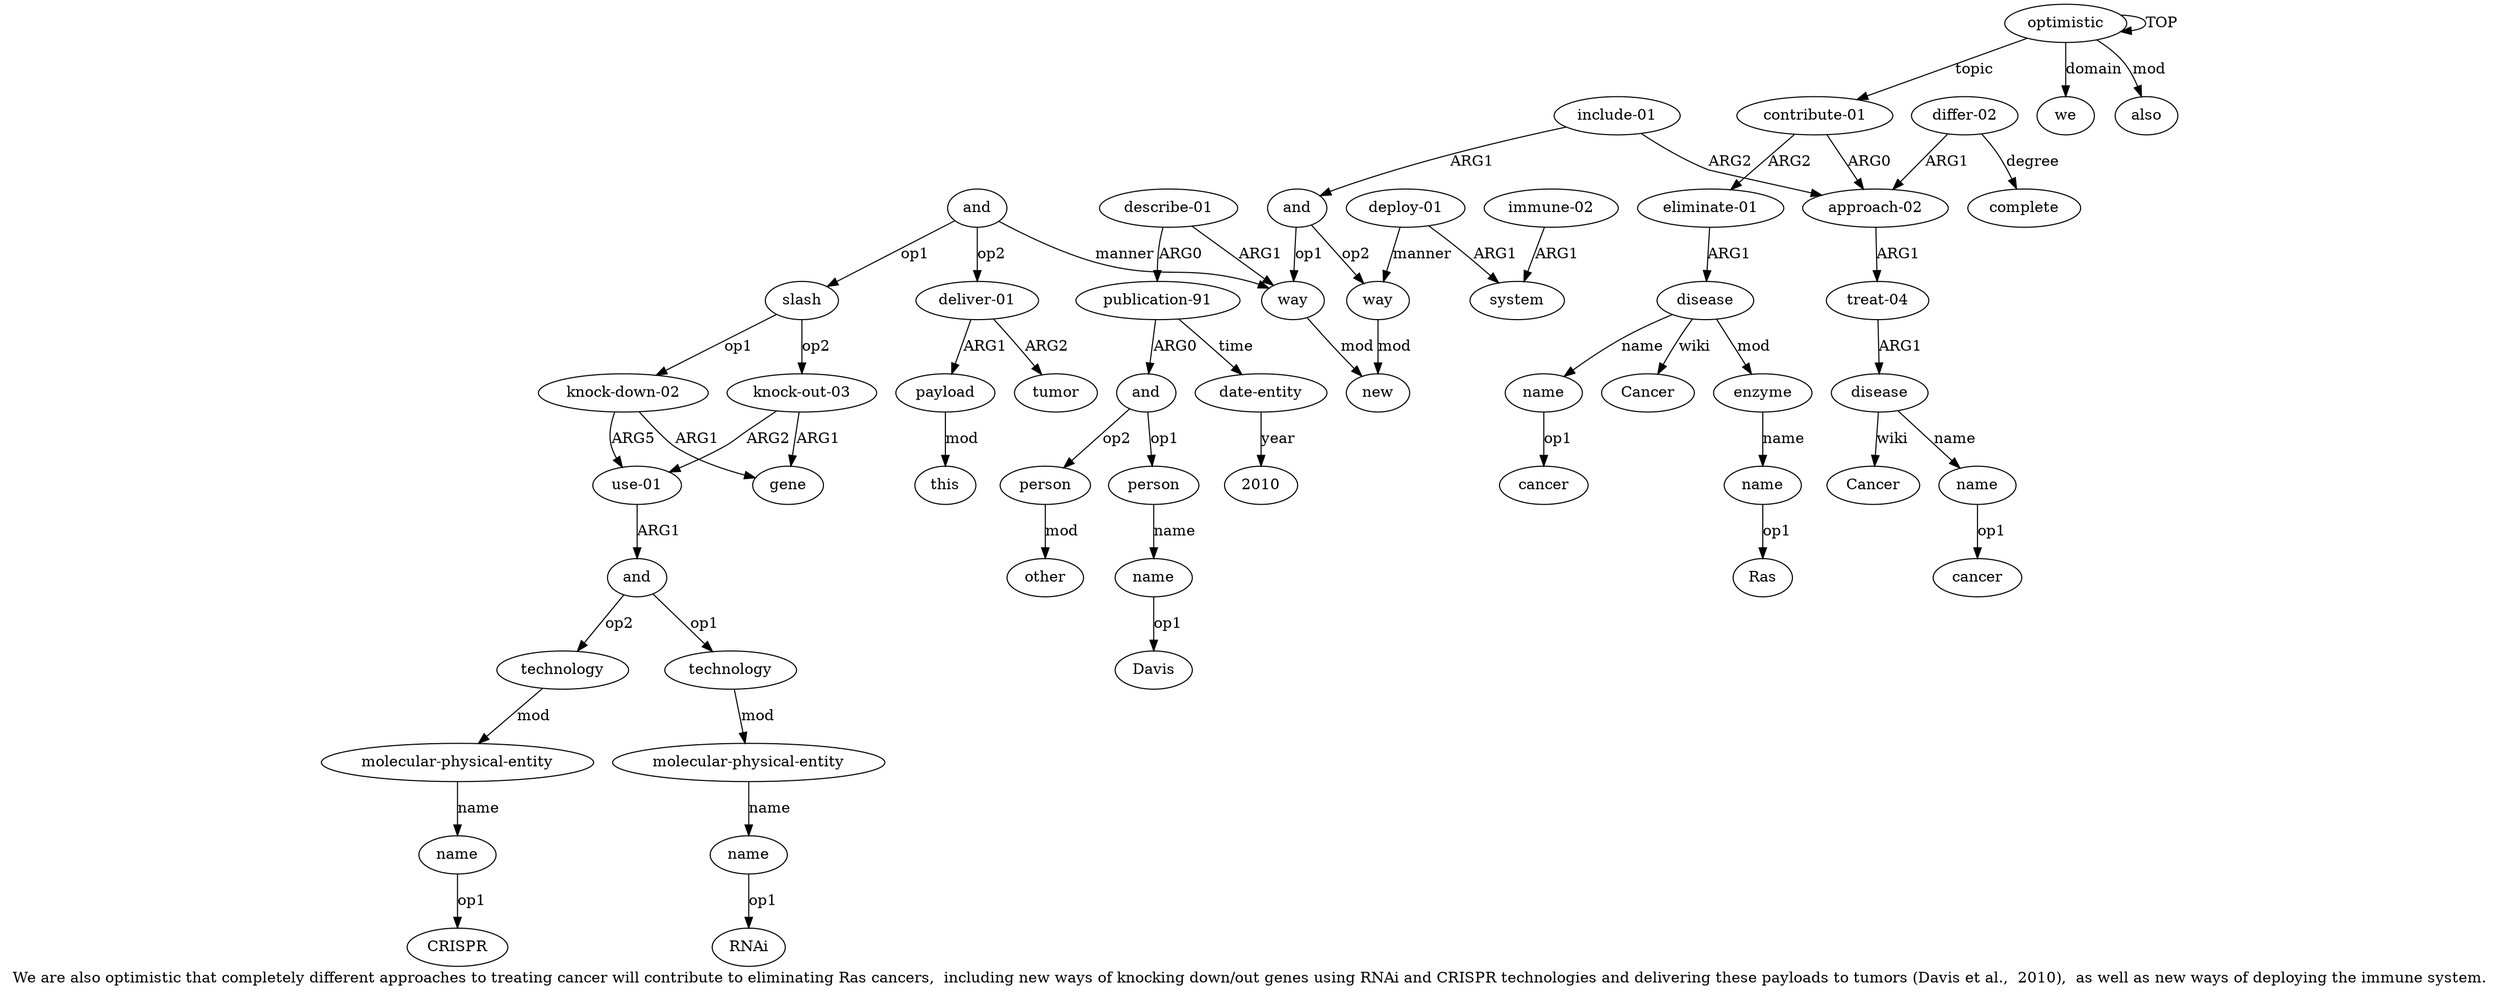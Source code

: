 digraph  {
	graph [label="We are also optimistic that completely different approaches to treating cancer will contribute to eliminating Ras cancers,  including \
new ways of knocking down/out genes using RNAi and CRISPR technologies and delivering these payloads to tumors (Davis et al.,  2010),  \
as well as new ways of deploying the immune system."];
	node [label="\N"];
	a20	 [color=black,
		gold_ind=20,
		gold_label=technology,
		label=technology,
		test_ind=20,
		test_label=technology];
	a21	 [color=black,
		gold_ind=21,
		gold_label="molecular-physical-entity",
		label="molecular-physical-entity",
		test_ind=21,
		test_label="molecular-physical-entity"];
	a20 -> a21 [key=0,
	color=black,
	gold_label=mod,
	label=mod,
	test_label=mod];
a22 [color=black,
	gold_ind=22,
	gold_label=name,
	label=name,
	test_ind=22,
	test_label=name];
a21 -> a22 [key=0,
color=black,
gold_label=name,
label=name,
test_label=name];
"a22 RNAi" [color=black,
gold_ind=-1,
gold_label=RNAi,
label=RNAi,
test_ind=-1,
test_label=RNAi];
a22 -> "a22 RNAi" [key=0,
color=black,
gold_label=op1,
label=op1,
test_label=op1];
a23 [color=black,
gold_ind=23,
gold_label=technology,
label=technology,
test_ind=23,
test_label=technology];
a24 [color=black,
gold_ind=24,
gold_label="molecular-physical-entity",
label="molecular-physical-entity",
test_ind=24,
test_label="molecular-physical-entity"];
a23 -> a24 [key=0,
color=black,
gold_label=mod,
label=mod,
test_label=mod];
a25 [color=black,
gold_ind=25,
gold_label=name,
label=name,
test_ind=25,
test_label=name];
a24 -> a25 [key=0,
color=black,
gold_label=name,
label=name,
test_label=name];
"a25 CRISPR" [color=black,
gold_ind=-1,
gold_label=CRISPR,
label=CRISPR,
test_ind=-1,
test_label=CRISPR];
a25 -> "a25 CRISPR" [key=0,
color=black,
gold_label=op1,
label=op1,
test_label=op1];
a26 [color=black,
gold_ind=26,
gold_label="knock-out-03",
label="knock-out-03",
test_ind=26,
test_label="knock-out-03"];
a17 [color=black,
gold_ind=17,
gold_label=gene,
label=gene,
test_ind=17,
test_label=gene];
a26 -> a17 [key=0,
color=black,
gold_label=ARG1,
label=ARG1,
test_label=ARG1];
a18 [color=black,
gold_ind=18,
gold_label="use-01",
label="use-01",
test_ind=18,
test_label="use-01"];
a26 -> a18 [key=0,
color=black,
gold_label=ARG2,
label=ARG2,
test_label=ARG2];
a27 [color=black,
gold_ind=27,
gold_label="deliver-01",
label="deliver-01",
test_ind=27,
test_label="deliver-01"];
a28 [color=black,
gold_ind=28,
gold_label=payload,
label=payload,
test_ind=28,
test_label=payload];
a27 -> a28 [key=0,
color=black,
gold_label=ARG1,
label=ARG1,
test_label=ARG1];
a30 [color=black,
gold_ind=30,
gold_label=tumor,
label=tumor,
test_ind=30,
test_label=tumor];
a27 -> a30 [key=0,
color=black,
gold_label=ARG2,
label=ARG2,
test_label=ARG2];
a29 [color=black,
gold_ind=29,
gold_label=this,
label=this,
test_ind=29,
test_label=this];
a28 -> a29 [key=0,
color=black,
gold_label=mod,
label=mod,
test_label=mod];
a31 [color=black,
gold_ind=31,
gold_label="describe-01",
label="describe-01",
test_ind=31,
test_label="describe-01"];
a32 [color=black,
gold_ind=32,
gold_label="publication-91",
label="publication-91",
test_ind=32,
test_label="publication-91"];
a31 -> a32 [key=0,
color=black,
gold_label=ARG0,
label=ARG0,
test_label=ARG0];
a12 [color=black,
gold_ind=12,
gold_label=way,
label=way,
test_ind=12,
test_label=way];
a31 -> a12 [key=0,
color=black,
gold_label=ARG1,
label=ARG1,
test_label=ARG1];
"a35 Davis" [color=black,
gold_ind=-1,
gold_label=Davis,
label=Davis,
test_ind=-1,
test_label=Davis];
a37 [color=black,
gold_ind=37,
gold_label=other,
label=other,
test_ind=37,
test_label=other];
"a45 cancer" [color=black,
gold_ind=-1,
gold_label=cancer,
label=cancer,
test_ind=-1,
test_label=cancer];
a36 [color=black,
gold_ind=36,
gold_label=person,
label=person,
test_ind=36,
test_label=person];
a36 -> a37 [key=0,
color=black,
gold_label=mod,
label=mod,
test_label=mod];
a33 [color=black,
gold_ind=33,
gold_label=and,
label=and,
test_ind=33,
test_label=and];
a33 -> a36 [key=0,
color=black,
gold_label=op2,
label=op2,
test_label=op2];
a34 [color=black,
gold_ind=34,
gold_label=person,
label=person,
test_ind=34,
test_label=person];
a33 -> a34 [key=0,
color=black,
gold_label=op1,
label=op1,
test_label=op1];
a35 [color=black,
gold_ind=35,
gold_label=name,
label=name,
test_ind=35,
test_label=name];
a35 -> "a35 Davis" [key=0,
color=black,
gold_label=op1,
label=op1,
test_label=op1];
"a6 Cancer" [color=black,
gold_ind=-1,
gold_label=Cancer,
label=Cancer,
test_ind=-1,
test_label=Cancer];
a34 -> a35 [key=0,
color=black,
gold_label=name,
label=name,
test_label=name];
"a44 Cancer" [color=black,
gold_ind=-1,
gold_label=Cancer,
label=Cancer,
test_ind=-1,
test_label=Cancer];
a32 -> a33 [key=0,
color=black,
gold_label=ARG0,
label=ARG0,
test_label=ARG0];
a38 [color=black,
gold_ind=38,
gold_label="date-entity",
label="date-entity",
test_ind=38,
test_label="date-entity"];
a32 -> a38 [key=0,
color=black,
gold_label=time,
label=time,
test_label=time];
a15 [color=black,
gold_ind=15,
gold_label=slash,
label=slash,
test_ind=15,
test_label=slash];
a15 -> a26 [key=0,
color=black,
gold_label=op2,
label=op2,
test_label=op2];
a16 [color=black,
gold_ind=16,
gold_label="knock-down-02",
label="knock-down-02",
test_ind=16,
test_label="knock-down-02"];
a15 -> a16 [key=0,
color=black,
gold_label=op1,
label=op1,
test_label=op1];
a14 [color=black,
gold_ind=14,
gold_label=and,
label=and,
test_ind=14,
test_label=and];
a14 -> a27 [key=0,
color=black,
gold_label=op2,
label=op2,
test_label=op2];
a14 -> a15 [key=0,
color=black,
gold_label=op1,
label=op1,
test_label=op1];
a14 -> a12 [key=0,
color=black,
gold_label=manner,
label=manner,
test_label=manner];
a16 -> a17 [key=0,
color=black,
gold_label=ARG1,
label=ARG1,
test_label=ARG1];
a16 -> a18 [key=0,
color=black,
gold_label=ARG5,
label=ARG5,
test_label=ARG5];
a11 [color=black,
gold_ind=11,
gold_label=and,
label=and,
test_ind=11,
test_label=and];
a11 -> a12 [key=0,
color=black,
gold_label=op1,
label=op1,
test_label=op1];
a39 [color=black,
gold_ind=39,
gold_label=way,
label=way,
test_ind=39,
test_label=way];
a11 -> a39 [key=0,
color=black,
gold_label=op2,
label=op2,
test_label=op2];
a10 [color=black,
gold_ind=10,
gold_label="include-01",
label="include-01",
test_ind=10,
test_label="include-01"];
a10 -> a11 [key=0,
color=black,
gold_label=ARG1,
label=ARG1,
test_label=ARG1];
a4 [color=black,
gold_ind=4,
gold_label="approach-02",
label="approach-02",
test_ind=4,
test_label="approach-02"];
a10 -> a4 [key=0,
color=black,
gold_label=ARG2,
label=ARG2,
test_label=ARG2];
a13 [color=black,
gold_ind=13,
gold_label=new,
label=new,
test_ind=13,
test_label=new];
a12 -> a13 [key=0,
color=black,
gold_label=mod,
label=mod,
test_label=mod];
a39 -> a13 [key=0,
color=black,
gold_label=mod,
label=mod,
test_label=mod];
"a38 2010" [color=black,
gold_ind=-1,
gold_label=2010,
label=2010,
test_ind=-1,
test_label=2010];
a38 -> "a38 2010" [key=0,
color=black,
gold_label=year,
label=year,
test_label=year];
a19 [color=black,
gold_ind=19,
gold_label=and,
label=and,
test_ind=19,
test_label=and];
a19 -> a20 [key=0,
color=black,
gold_label=op1,
label=op1,
test_label=op1];
a19 -> a23 [key=0,
color=black,
gold_label=op2,
label=op2,
test_label=op2];
a18 -> a19 [key=0,
color=black,
gold_label=ARG1,
label=ARG1,
test_label=ARG1];
a1 [color=black,
gold_ind=1,
gold_label=we,
label=we,
test_ind=1,
test_label=we];
a0 [color=black,
gold_ind=0,
gold_label=optimistic,
label=optimistic,
test_ind=0,
test_label=optimistic];
a0 -> a1 [key=0,
color=black,
gold_label=domain,
label=domain,
test_label=domain];
a0 -> a0 [key=0,
color=black,
gold_label=TOP,
label=TOP,
test_label=TOP];
a3 [color=black,
gold_ind=3,
gold_label="contribute-01",
label="contribute-01",
test_ind=3,
test_label="contribute-01"];
a0 -> a3 [key=0,
color=black,
gold_label=topic,
label=topic,
test_label=topic];
a2 [color=black,
gold_ind=2,
gold_label=also,
label=also,
test_ind=2,
test_label=also];
a0 -> a2 [key=0,
color=black,
gold_label=mod,
label=mod,
test_label=mod];
a3 -> a4 [key=0,
color=black,
gold_label=ARG0,
label=ARG0,
test_label=ARG0];
a43 [color=black,
gold_ind=43,
gold_label="eliminate-01",
label="eliminate-01",
test_ind=43,
test_label="eliminate-01"];
a3 -> a43 [key=0,
color=black,
gold_label=ARG2,
label=ARG2,
test_label=ARG2];
a5 [color=black,
gold_ind=5,
gold_label="treat-04",
label="treat-04",
test_ind=5,
test_label="treat-04"];
a6 [color=black,
gold_ind=6,
gold_label=disease,
label=disease,
test_ind=6,
test_label=disease];
a5 -> a6 [key=0,
color=black,
gold_label=ARG1,
label=ARG1,
test_label=ARG1];
a4 -> a5 [key=0,
color=black,
gold_label=ARG1,
label=ARG1,
test_label=ARG1];
a7 [color=black,
gold_ind=7,
gold_label=name,
label=name,
test_ind=7,
test_label=name];
"a7 cancer" [color=black,
gold_ind=-1,
gold_label=cancer,
label=cancer,
test_ind=-1,
test_label=cancer];
a7 -> "a7 cancer" [key=0,
color=black,
gold_label=op1,
label=op1,
test_label=op1];
a6 -> "a6 Cancer" [key=0,
color=black,
gold_label=wiki,
label=wiki,
test_label=wiki];
a6 -> a7 [key=0,
color=black,
gold_label=name,
label=name,
test_label=name];
a9 [color=black,
gold_ind=9,
gold_label=complete,
label=complete,
test_ind=9,
test_label=complete];
a8 [color=black,
gold_ind=8,
gold_label="differ-02",
label="differ-02",
test_ind=8,
test_label="differ-02"];
a8 -> a4 [key=0,
color=black,
gold_label=ARG1,
label=ARG1,
test_label=ARG1];
a8 -> a9 [key=0,
color=black,
gold_label=degree,
label=degree,
test_label=degree];
"a47 Ras" [color=black,
gold_ind=-1,
gold_label=Ras,
label=Ras,
test_ind=-1,
test_label=Ras];
a46 [color=black,
gold_ind=46,
gold_label=enzyme,
label=enzyme,
test_ind=46,
test_label=enzyme];
a47 [color=black,
gold_ind=47,
gold_label=name,
label=name,
test_ind=47,
test_label=name];
a46 -> a47 [key=0,
color=black,
gold_label=name,
label=name,
test_label=name];
a47 -> "a47 Ras" [key=0,
color=black,
gold_label=op1,
label=op1,
test_label=op1];
a44 [color=black,
gold_ind=44,
gold_label=disease,
label=disease,
test_ind=44,
test_label=disease];
a44 -> "a44 Cancer" [key=0,
color=black,
gold_label=wiki,
label=wiki,
test_label=wiki];
a44 -> a46 [key=0,
color=black,
gold_label=mod,
label=mod,
test_label=mod];
a45 [color=black,
gold_ind=45,
gold_label=name,
label=name,
test_ind=45,
test_label=name];
a44 -> a45 [key=0,
color=black,
gold_label=name,
label=name,
test_label=name];
a45 -> "a45 cancer" [key=0,
color=black,
gold_label=op1,
label=op1,
test_label=op1];
a42 [color=black,
gold_ind=42,
gold_label="immune-02",
label="immune-02",
test_ind=42,
test_label="immune-02"];
a41 [color=black,
gold_ind=41,
gold_label=system,
label=system,
test_ind=41,
test_label=system];
a42 -> a41 [key=0,
color=black,
gold_label=ARG1,
label=ARG1,
test_label=ARG1];
a43 -> a44 [key=0,
color=black,
gold_label=ARG1,
label=ARG1,
test_label=ARG1];
a40 [color=black,
gold_ind=40,
gold_label="deploy-01",
label="deploy-01",
test_ind=40,
test_label="deploy-01"];
a40 -> a39 [key=0,
color=black,
gold_label=manner,
label=manner,
test_label=manner];
a40 -> a41 [key=0,
color=black,
gold_label=ARG1,
label=ARG1,
test_label=ARG1];
}
